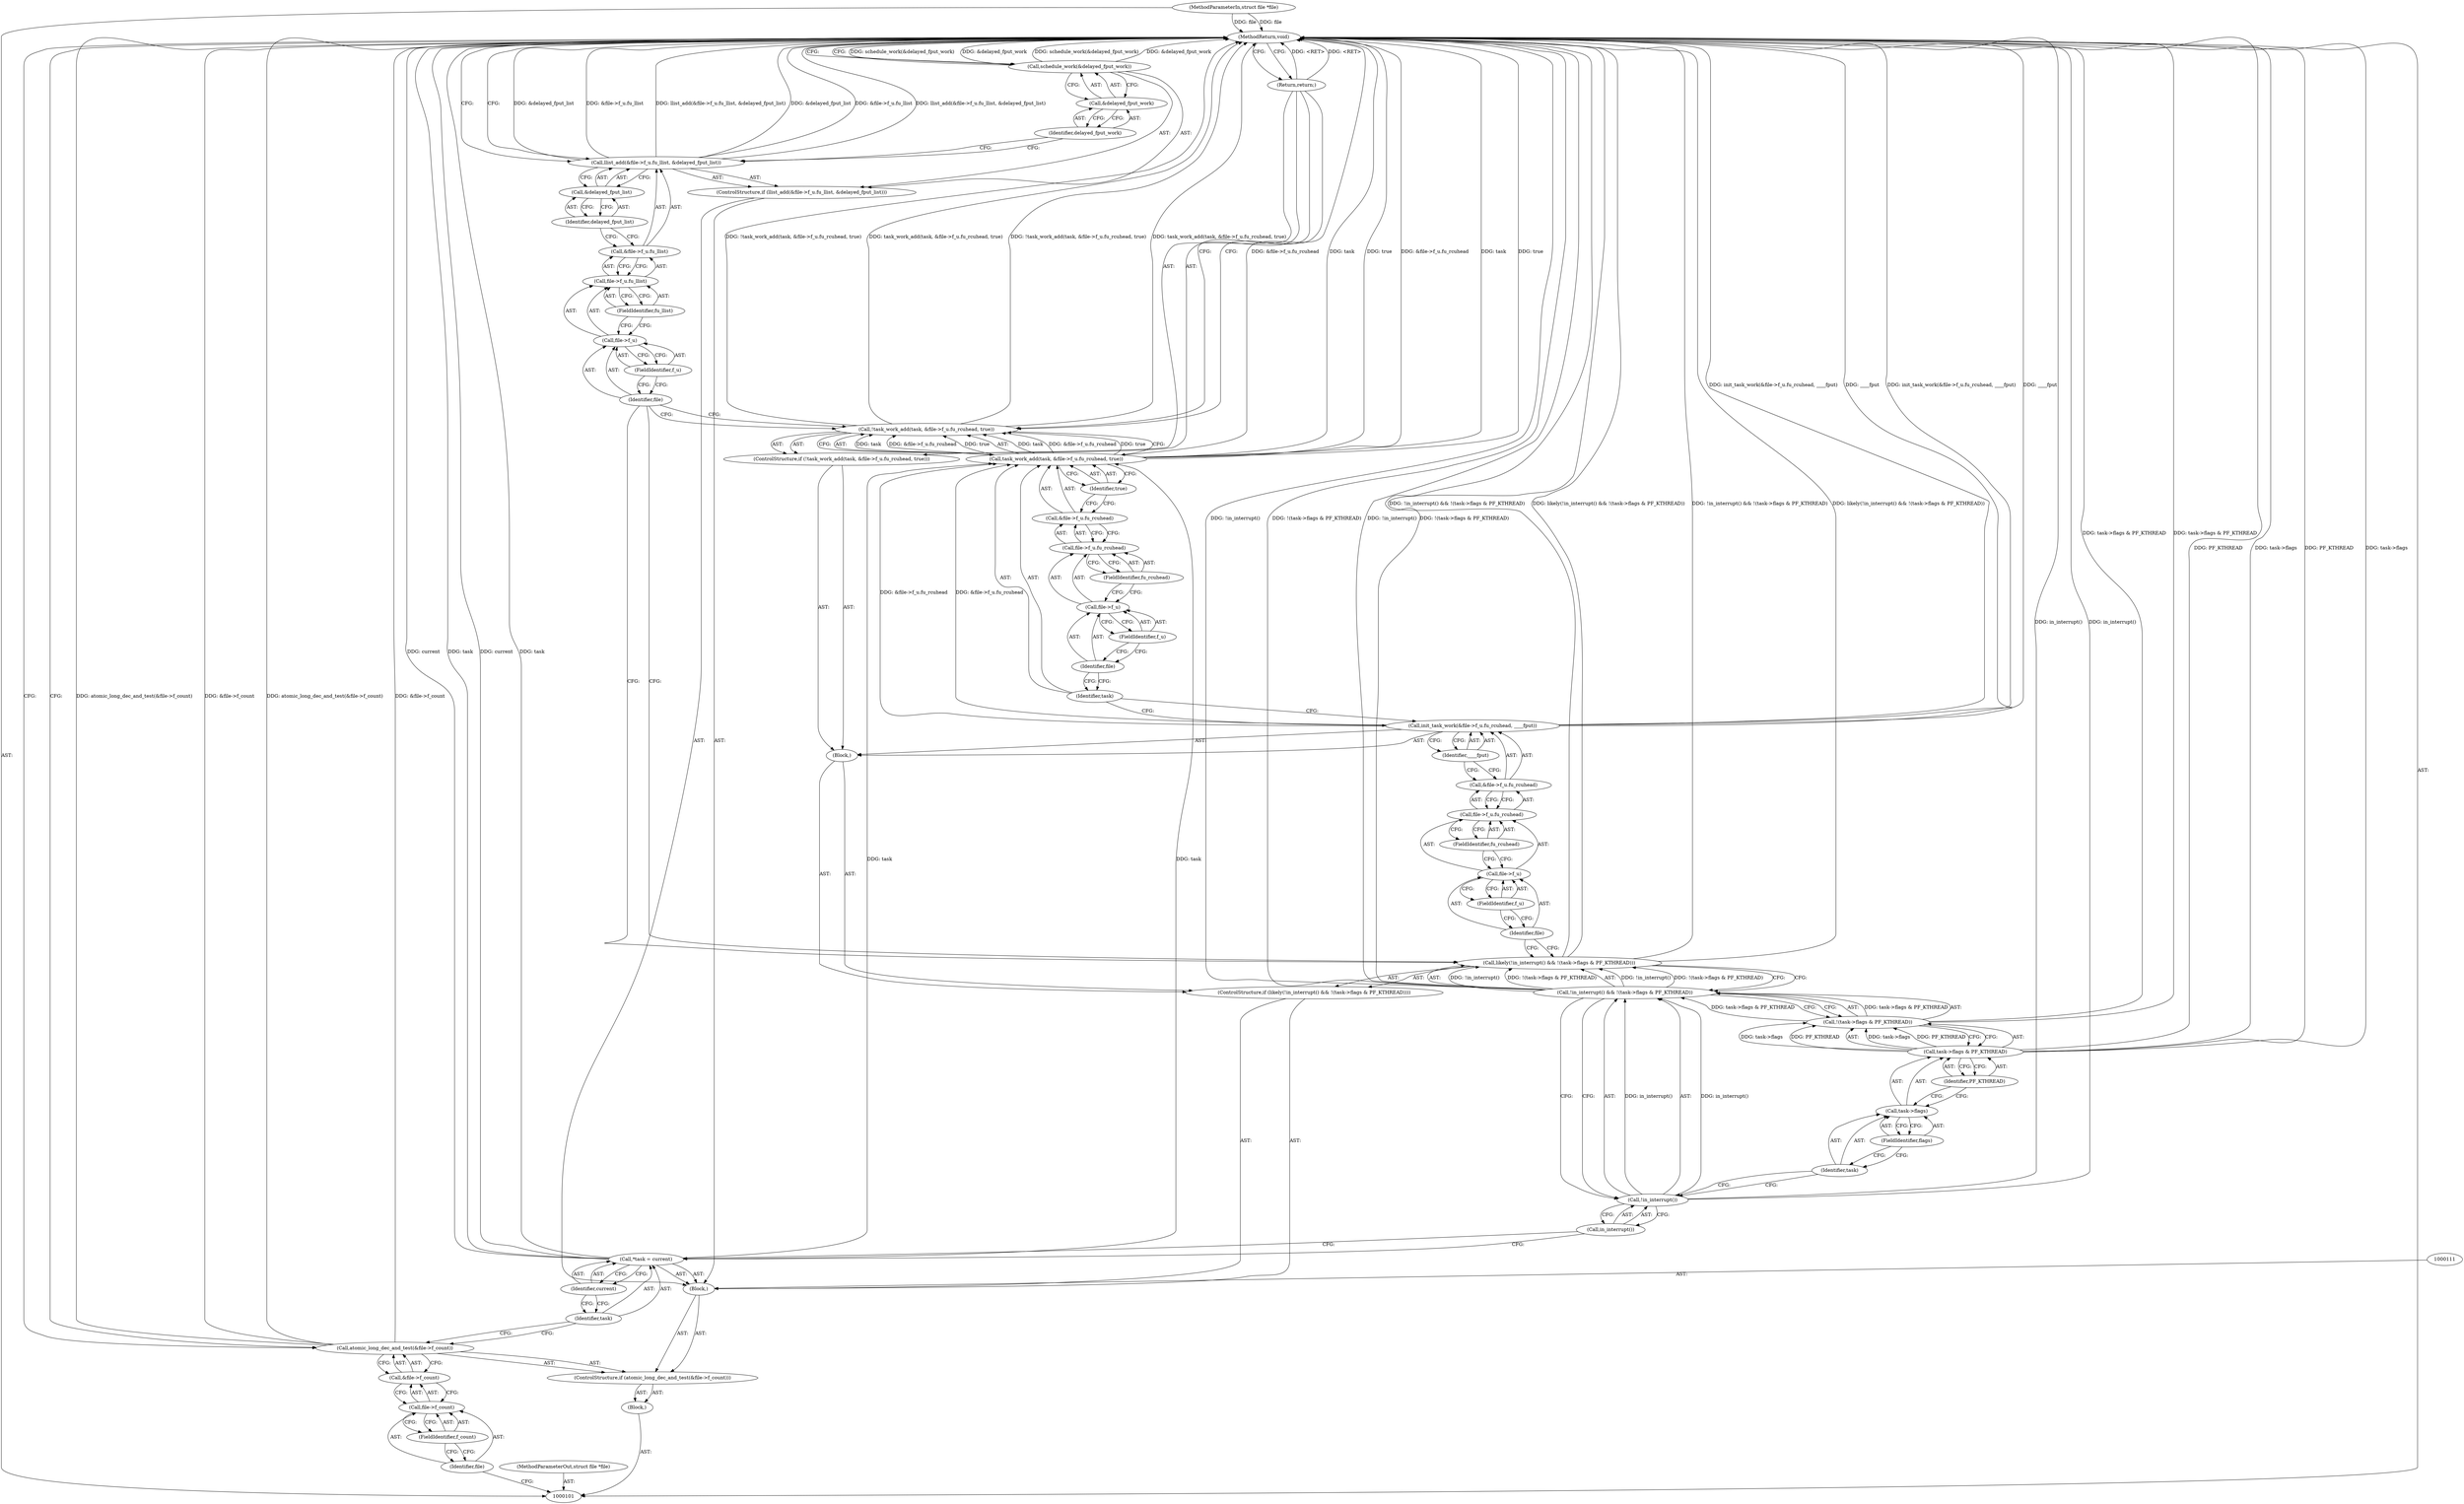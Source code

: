 digraph "0_linux_eee5cc2702929fd41cce28058dc6d6717f723f87_5" {
"1000160" [label="(MethodReturn,void)"];
"1000102" [label="(MethodParameterIn,struct file *file)"];
"1000230" [label="(MethodParameterOut,struct file *file)"];
"1000149" [label="(Call,&file->f_u.fu_llist)"];
"1000150" [label="(Call,file->f_u.fu_llist)"];
"1000151" [label="(Call,file->f_u)"];
"1000152" [label="(Identifier,file)"];
"1000147" [label="(ControlStructure,if (llist_add(&file->f_u.fu_llist, &delayed_fput_list)))"];
"1000153" [label="(FieldIdentifier,f_u)"];
"1000154" [label="(FieldIdentifier,fu_llist)"];
"1000155" [label="(Call,&delayed_fput_list)"];
"1000156" [label="(Identifier,delayed_fput_list)"];
"1000148" [label="(Call,llist_add(&file->f_u.fu_llist, &delayed_fput_list))"];
"1000158" [label="(Call,&delayed_fput_work)"];
"1000159" [label="(Identifier,delayed_fput_work)"];
"1000157" [label="(Call,schedule_work(&delayed_fput_work))"];
"1000103" [label="(Block,)"];
"1000104" [label="(ControlStructure,if (atomic_long_dec_and_test(&file->f_count)))"];
"1000106" [label="(Call,&file->f_count)"];
"1000107" [label="(Call,file->f_count)"];
"1000108" [label="(Identifier,file)"];
"1000109" [label="(FieldIdentifier,f_count)"];
"1000105" [label="(Call,atomic_long_dec_and_test(&file->f_count))"];
"1000112" [label="(Call,*task = current)"];
"1000113" [label="(Identifier,task)"];
"1000110" [label="(Block,)"];
"1000114" [label="(Identifier,current)"];
"1000117" [label="(Call,!in_interrupt() && !(task->flags & PF_KTHREAD))"];
"1000118" [label="(Call,!in_interrupt())"];
"1000119" [label="(Call,in_interrupt())"];
"1000115" [label="(ControlStructure,if (likely(!in_interrupt() && !(task->flags & PF_KTHREAD))))"];
"1000120" [label="(Call,!(task->flags & PF_KTHREAD))"];
"1000121" [label="(Call,task->flags & PF_KTHREAD)"];
"1000122" [label="(Call,task->flags)"];
"1000123" [label="(Identifier,task)"];
"1000124" [label="(FieldIdentifier,flags)"];
"1000125" [label="(Identifier,PF_KTHREAD)"];
"1000126" [label="(Block,)"];
"1000116" [label="(Call,likely(!in_interrupt() && !(task->flags & PF_KTHREAD)))"];
"1000128" [label="(Call,&file->f_u.fu_rcuhead)"];
"1000129" [label="(Call,file->f_u.fu_rcuhead)"];
"1000130" [label="(Call,file->f_u)"];
"1000131" [label="(Identifier,file)"];
"1000132" [label="(FieldIdentifier,f_u)"];
"1000133" [label="(FieldIdentifier,fu_rcuhead)"];
"1000127" [label="(Call,init_task_work(&file->f_u.fu_rcuhead, ____fput))"];
"1000134" [label="(Identifier,____fput)"];
"1000138" [label="(Identifier,task)"];
"1000139" [label="(Call,&file->f_u.fu_rcuhead)"];
"1000140" [label="(Call,file->f_u.fu_rcuhead)"];
"1000141" [label="(Call,file->f_u)"];
"1000142" [label="(Identifier,file)"];
"1000143" [label="(FieldIdentifier,f_u)"];
"1000135" [label="(ControlStructure,if (!task_work_add(task, &file->f_u.fu_rcuhead, true)))"];
"1000144" [label="(FieldIdentifier,fu_rcuhead)"];
"1000145" [label="(Identifier,true)"];
"1000136" [label="(Call,!task_work_add(task, &file->f_u.fu_rcuhead, true))"];
"1000137" [label="(Call,task_work_add(task, &file->f_u.fu_rcuhead, true))"];
"1000146" [label="(Return,return;)"];
"1000160" -> "1000101"  [label="AST: "];
"1000160" -> "1000146"  [label="CFG: "];
"1000160" -> "1000157"  [label="CFG: "];
"1000160" -> "1000148"  [label="CFG: "];
"1000160" -> "1000105"  [label="CFG: "];
"1000146" -> "1000160"  [label="DDG: <RET>"];
"1000116" -> "1000160"  [label="DDG: !in_interrupt() && !(task->flags & PF_KTHREAD)"];
"1000116" -> "1000160"  [label="DDG: likely(!in_interrupt() && !(task->flags & PF_KTHREAD))"];
"1000121" -> "1000160"  [label="DDG: PF_KTHREAD"];
"1000121" -> "1000160"  [label="DDG: task->flags"];
"1000157" -> "1000160"  [label="DDG: schedule_work(&delayed_fput_work)"];
"1000157" -> "1000160"  [label="DDG: &delayed_fput_work"];
"1000105" -> "1000160"  [label="DDG: atomic_long_dec_and_test(&file->f_count)"];
"1000105" -> "1000160"  [label="DDG: &file->f_count"];
"1000112" -> "1000160"  [label="DDG: current"];
"1000112" -> "1000160"  [label="DDG: task"];
"1000137" -> "1000160"  [label="DDG: &file->f_u.fu_rcuhead"];
"1000137" -> "1000160"  [label="DDG: task"];
"1000137" -> "1000160"  [label="DDG: true"];
"1000120" -> "1000160"  [label="DDG: task->flags & PF_KTHREAD"];
"1000127" -> "1000160"  [label="DDG: init_task_work(&file->f_u.fu_rcuhead, ____fput)"];
"1000127" -> "1000160"  [label="DDG: ____fput"];
"1000117" -> "1000160"  [label="DDG: !in_interrupt()"];
"1000117" -> "1000160"  [label="DDG: !(task->flags & PF_KTHREAD)"];
"1000118" -> "1000160"  [label="DDG: in_interrupt()"];
"1000148" -> "1000160"  [label="DDG: &delayed_fput_list"];
"1000148" -> "1000160"  [label="DDG: &file->f_u.fu_llist"];
"1000148" -> "1000160"  [label="DDG: llist_add(&file->f_u.fu_llist, &delayed_fput_list)"];
"1000102" -> "1000160"  [label="DDG: file"];
"1000136" -> "1000160"  [label="DDG: !task_work_add(task, &file->f_u.fu_rcuhead, true)"];
"1000136" -> "1000160"  [label="DDG: task_work_add(task, &file->f_u.fu_rcuhead, true)"];
"1000102" -> "1000101"  [label="AST: "];
"1000102" -> "1000160"  [label="DDG: file"];
"1000230" -> "1000101"  [label="AST: "];
"1000149" -> "1000148"  [label="AST: "];
"1000149" -> "1000150"  [label="CFG: "];
"1000150" -> "1000149"  [label="AST: "];
"1000156" -> "1000149"  [label="CFG: "];
"1000150" -> "1000149"  [label="AST: "];
"1000150" -> "1000154"  [label="CFG: "];
"1000151" -> "1000150"  [label="AST: "];
"1000154" -> "1000150"  [label="AST: "];
"1000149" -> "1000150"  [label="CFG: "];
"1000151" -> "1000150"  [label="AST: "];
"1000151" -> "1000153"  [label="CFG: "];
"1000152" -> "1000151"  [label="AST: "];
"1000153" -> "1000151"  [label="AST: "];
"1000154" -> "1000151"  [label="CFG: "];
"1000152" -> "1000151"  [label="AST: "];
"1000152" -> "1000136"  [label="CFG: "];
"1000152" -> "1000116"  [label="CFG: "];
"1000153" -> "1000152"  [label="CFG: "];
"1000147" -> "1000110"  [label="AST: "];
"1000148" -> "1000147"  [label="AST: "];
"1000157" -> "1000147"  [label="AST: "];
"1000153" -> "1000151"  [label="AST: "];
"1000153" -> "1000152"  [label="CFG: "];
"1000151" -> "1000153"  [label="CFG: "];
"1000154" -> "1000150"  [label="AST: "];
"1000154" -> "1000151"  [label="CFG: "];
"1000150" -> "1000154"  [label="CFG: "];
"1000155" -> "1000148"  [label="AST: "];
"1000155" -> "1000156"  [label="CFG: "];
"1000156" -> "1000155"  [label="AST: "];
"1000148" -> "1000155"  [label="CFG: "];
"1000156" -> "1000155"  [label="AST: "];
"1000156" -> "1000149"  [label="CFG: "];
"1000155" -> "1000156"  [label="CFG: "];
"1000148" -> "1000147"  [label="AST: "];
"1000148" -> "1000155"  [label="CFG: "];
"1000149" -> "1000148"  [label="AST: "];
"1000155" -> "1000148"  [label="AST: "];
"1000159" -> "1000148"  [label="CFG: "];
"1000160" -> "1000148"  [label="CFG: "];
"1000148" -> "1000160"  [label="DDG: &delayed_fput_list"];
"1000148" -> "1000160"  [label="DDG: &file->f_u.fu_llist"];
"1000148" -> "1000160"  [label="DDG: llist_add(&file->f_u.fu_llist, &delayed_fput_list)"];
"1000158" -> "1000157"  [label="AST: "];
"1000158" -> "1000159"  [label="CFG: "];
"1000159" -> "1000158"  [label="AST: "];
"1000157" -> "1000158"  [label="CFG: "];
"1000159" -> "1000158"  [label="AST: "];
"1000159" -> "1000148"  [label="CFG: "];
"1000158" -> "1000159"  [label="CFG: "];
"1000157" -> "1000147"  [label="AST: "];
"1000157" -> "1000158"  [label="CFG: "];
"1000158" -> "1000157"  [label="AST: "];
"1000160" -> "1000157"  [label="CFG: "];
"1000157" -> "1000160"  [label="DDG: schedule_work(&delayed_fput_work)"];
"1000157" -> "1000160"  [label="DDG: &delayed_fput_work"];
"1000103" -> "1000101"  [label="AST: "];
"1000104" -> "1000103"  [label="AST: "];
"1000104" -> "1000103"  [label="AST: "];
"1000105" -> "1000104"  [label="AST: "];
"1000110" -> "1000104"  [label="AST: "];
"1000106" -> "1000105"  [label="AST: "];
"1000106" -> "1000107"  [label="CFG: "];
"1000107" -> "1000106"  [label="AST: "];
"1000105" -> "1000106"  [label="CFG: "];
"1000107" -> "1000106"  [label="AST: "];
"1000107" -> "1000109"  [label="CFG: "];
"1000108" -> "1000107"  [label="AST: "];
"1000109" -> "1000107"  [label="AST: "];
"1000106" -> "1000107"  [label="CFG: "];
"1000108" -> "1000107"  [label="AST: "];
"1000108" -> "1000101"  [label="CFG: "];
"1000109" -> "1000108"  [label="CFG: "];
"1000109" -> "1000107"  [label="AST: "];
"1000109" -> "1000108"  [label="CFG: "];
"1000107" -> "1000109"  [label="CFG: "];
"1000105" -> "1000104"  [label="AST: "];
"1000105" -> "1000106"  [label="CFG: "];
"1000106" -> "1000105"  [label="AST: "];
"1000113" -> "1000105"  [label="CFG: "];
"1000160" -> "1000105"  [label="CFG: "];
"1000105" -> "1000160"  [label="DDG: atomic_long_dec_and_test(&file->f_count)"];
"1000105" -> "1000160"  [label="DDG: &file->f_count"];
"1000112" -> "1000110"  [label="AST: "];
"1000112" -> "1000114"  [label="CFG: "];
"1000113" -> "1000112"  [label="AST: "];
"1000114" -> "1000112"  [label="AST: "];
"1000119" -> "1000112"  [label="CFG: "];
"1000112" -> "1000160"  [label="DDG: current"];
"1000112" -> "1000160"  [label="DDG: task"];
"1000112" -> "1000137"  [label="DDG: task"];
"1000113" -> "1000112"  [label="AST: "];
"1000113" -> "1000105"  [label="CFG: "];
"1000114" -> "1000113"  [label="CFG: "];
"1000110" -> "1000104"  [label="AST: "];
"1000111" -> "1000110"  [label="AST: "];
"1000112" -> "1000110"  [label="AST: "];
"1000115" -> "1000110"  [label="AST: "];
"1000147" -> "1000110"  [label="AST: "];
"1000114" -> "1000112"  [label="AST: "];
"1000114" -> "1000113"  [label="CFG: "];
"1000112" -> "1000114"  [label="CFG: "];
"1000117" -> "1000116"  [label="AST: "];
"1000117" -> "1000118"  [label="CFG: "];
"1000117" -> "1000120"  [label="CFG: "];
"1000118" -> "1000117"  [label="AST: "];
"1000120" -> "1000117"  [label="AST: "];
"1000116" -> "1000117"  [label="CFG: "];
"1000117" -> "1000160"  [label="DDG: !in_interrupt()"];
"1000117" -> "1000160"  [label="DDG: !(task->flags & PF_KTHREAD)"];
"1000117" -> "1000116"  [label="DDG: !in_interrupt()"];
"1000117" -> "1000116"  [label="DDG: !(task->flags & PF_KTHREAD)"];
"1000118" -> "1000117"  [label="DDG: in_interrupt()"];
"1000120" -> "1000117"  [label="DDG: task->flags & PF_KTHREAD"];
"1000118" -> "1000117"  [label="AST: "];
"1000118" -> "1000119"  [label="CFG: "];
"1000119" -> "1000118"  [label="AST: "];
"1000123" -> "1000118"  [label="CFG: "];
"1000117" -> "1000118"  [label="CFG: "];
"1000118" -> "1000160"  [label="DDG: in_interrupt()"];
"1000118" -> "1000117"  [label="DDG: in_interrupt()"];
"1000119" -> "1000118"  [label="AST: "];
"1000119" -> "1000112"  [label="CFG: "];
"1000118" -> "1000119"  [label="CFG: "];
"1000115" -> "1000110"  [label="AST: "];
"1000116" -> "1000115"  [label="AST: "];
"1000126" -> "1000115"  [label="AST: "];
"1000120" -> "1000117"  [label="AST: "];
"1000120" -> "1000121"  [label="CFG: "];
"1000121" -> "1000120"  [label="AST: "];
"1000117" -> "1000120"  [label="CFG: "];
"1000120" -> "1000160"  [label="DDG: task->flags & PF_KTHREAD"];
"1000120" -> "1000117"  [label="DDG: task->flags & PF_KTHREAD"];
"1000121" -> "1000120"  [label="DDG: task->flags"];
"1000121" -> "1000120"  [label="DDG: PF_KTHREAD"];
"1000121" -> "1000120"  [label="AST: "];
"1000121" -> "1000125"  [label="CFG: "];
"1000122" -> "1000121"  [label="AST: "];
"1000125" -> "1000121"  [label="AST: "];
"1000120" -> "1000121"  [label="CFG: "];
"1000121" -> "1000160"  [label="DDG: PF_KTHREAD"];
"1000121" -> "1000160"  [label="DDG: task->flags"];
"1000121" -> "1000120"  [label="DDG: task->flags"];
"1000121" -> "1000120"  [label="DDG: PF_KTHREAD"];
"1000122" -> "1000121"  [label="AST: "];
"1000122" -> "1000124"  [label="CFG: "];
"1000123" -> "1000122"  [label="AST: "];
"1000124" -> "1000122"  [label="AST: "];
"1000125" -> "1000122"  [label="CFG: "];
"1000123" -> "1000122"  [label="AST: "];
"1000123" -> "1000118"  [label="CFG: "];
"1000124" -> "1000123"  [label="CFG: "];
"1000124" -> "1000122"  [label="AST: "];
"1000124" -> "1000123"  [label="CFG: "];
"1000122" -> "1000124"  [label="CFG: "];
"1000125" -> "1000121"  [label="AST: "];
"1000125" -> "1000122"  [label="CFG: "];
"1000121" -> "1000125"  [label="CFG: "];
"1000126" -> "1000115"  [label="AST: "];
"1000127" -> "1000126"  [label="AST: "];
"1000135" -> "1000126"  [label="AST: "];
"1000116" -> "1000115"  [label="AST: "];
"1000116" -> "1000117"  [label="CFG: "];
"1000117" -> "1000116"  [label="AST: "];
"1000131" -> "1000116"  [label="CFG: "];
"1000152" -> "1000116"  [label="CFG: "];
"1000116" -> "1000160"  [label="DDG: !in_interrupt() && !(task->flags & PF_KTHREAD)"];
"1000116" -> "1000160"  [label="DDG: likely(!in_interrupt() && !(task->flags & PF_KTHREAD))"];
"1000117" -> "1000116"  [label="DDG: !in_interrupt()"];
"1000117" -> "1000116"  [label="DDG: !(task->flags & PF_KTHREAD)"];
"1000128" -> "1000127"  [label="AST: "];
"1000128" -> "1000129"  [label="CFG: "];
"1000129" -> "1000128"  [label="AST: "];
"1000134" -> "1000128"  [label="CFG: "];
"1000129" -> "1000128"  [label="AST: "];
"1000129" -> "1000133"  [label="CFG: "];
"1000130" -> "1000129"  [label="AST: "];
"1000133" -> "1000129"  [label="AST: "];
"1000128" -> "1000129"  [label="CFG: "];
"1000130" -> "1000129"  [label="AST: "];
"1000130" -> "1000132"  [label="CFG: "];
"1000131" -> "1000130"  [label="AST: "];
"1000132" -> "1000130"  [label="AST: "];
"1000133" -> "1000130"  [label="CFG: "];
"1000131" -> "1000130"  [label="AST: "];
"1000131" -> "1000116"  [label="CFG: "];
"1000132" -> "1000131"  [label="CFG: "];
"1000132" -> "1000130"  [label="AST: "];
"1000132" -> "1000131"  [label="CFG: "];
"1000130" -> "1000132"  [label="CFG: "];
"1000133" -> "1000129"  [label="AST: "];
"1000133" -> "1000130"  [label="CFG: "];
"1000129" -> "1000133"  [label="CFG: "];
"1000127" -> "1000126"  [label="AST: "];
"1000127" -> "1000134"  [label="CFG: "];
"1000128" -> "1000127"  [label="AST: "];
"1000134" -> "1000127"  [label="AST: "];
"1000138" -> "1000127"  [label="CFG: "];
"1000127" -> "1000160"  [label="DDG: init_task_work(&file->f_u.fu_rcuhead, ____fput)"];
"1000127" -> "1000160"  [label="DDG: ____fput"];
"1000127" -> "1000137"  [label="DDG: &file->f_u.fu_rcuhead"];
"1000134" -> "1000127"  [label="AST: "];
"1000134" -> "1000128"  [label="CFG: "];
"1000127" -> "1000134"  [label="CFG: "];
"1000138" -> "1000137"  [label="AST: "];
"1000138" -> "1000127"  [label="CFG: "];
"1000142" -> "1000138"  [label="CFG: "];
"1000139" -> "1000137"  [label="AST: "];
"1000139" -> "1000140"  [label="CFG: "];
"1000140" -> "1000139"  [label="AST: "];
"1000145" -> "1000139"  [label="CFG: "];
"1000140" -> "1000139"  [label="AST: "];
"1000140" -> "1000144"  [label="CFG: "];
"1000141" -> "1000140"  [label="AST: "];
"1000144" -> "1000140"  [label="AST: "];
"1000139" -> "1000140"  [label="CFG: "];
"1000141" -> "1000140"  [label="AST: "];
"1000141" -> "1000143"  [label="CFG: "];
"1000142" -> "1000141"  [label="AST: "];
"1000143" -> "1000141"  [label="AST: "];
"1000144" -> "1000141"  [label="CFG: "];
"1000142" -> "1000141"  [label="AST: "];
"1000142" -> "1000138"  [label="CFG: "];
"1000143" -> "1000142"  [label="CFG: "];
"1000143" -> "1000141"  [label="AST: "];
"1000143" -> "1000142"  [label="CFG: "];
"1000141" -> "1000143"  [label="CFG: "];
"1000135" -> "1000126"  [label="AST: "];
"1000136" -> "1000135"  [label="AST: "];
"1000146" -> "1000135"  [label="AST: "];
"1000144" -> "1000140"  [label="AST: "];
"1000144" -> "1000141"  [label="CFG: "];
"1000140" -> "1000144"  [label="CFG: "];
"1000145" -> "1000137"  [label="AST: "];
"1000145" -> "1000139"  [label="CFG: "];
"1000137" -> "1000145"  [label="CFG: "];
"1000136" -> "1000135"  [label="AST: "];
"1000136" -> "1000137"  [label="CFG: "];
"1000137" -> "1000136"  [label="AST: "];
"1000146" -> "1000136"  [label="CFG: "];
"1000152" -> "1000136"  [label="CFG: "];
"1000136" -> "1000160"  [label="DDG: !task_work_add(task, &file->f_u.fu_rcuhead, true)"];
"1000136" -> "1000160"  [label="DDG: task_work_add(task, &file->f_u.fu_rcuhead, true)"];
"1000137" -> "1000136"  [label="DDG: task"];
"1000137" -> "1000136"  [label="DDG: &file->f_u.fu_rcuhead"];
"1000137" -> "1000136"  [label="DDG: true"];
"1000137" -> "1000136"  [label="AST: "];
"1000137" -> "1000145"  [label="CFG: "];
"1000138" -> "1000137"  [label="AST: "];
"1000139" -> "1000137"  [label="AST: "];
"1000145" -> "1000137"  [label="AST: "];
"1000136" -> "1000137"  [label="CFG: "];
"1000137" -> "1000160"  [label="DDG: &file->f_u.fu_rcuhead"];
"1000137" -> "1000160"  [label="DDG: task"];
"1000137" -> "1000160"  [label="DDG: true"];
"1000137" -> "1000136"  [label="DDG: task"];
"1000137" -> "1000136"  [label="DDG: &file->f_u.fu_rcuhead"];
"1000137" -> "1000136"  [label="DDG: true"];
"1000112" -> "1000137"  [label="DDG: task"];
"1000127" -> "1000137"  [label="DDG: &file->f_u.fu_rcuhead"];
"1000146" -> "1000135"  [label="AST: "];
"1000146" -> "1000136"  [label="CFG: "];
"1000160" -> "1000146"  [label="CFG: "];
"1000146" -> "1000160"  [label="DDG: <RET>"];
}
